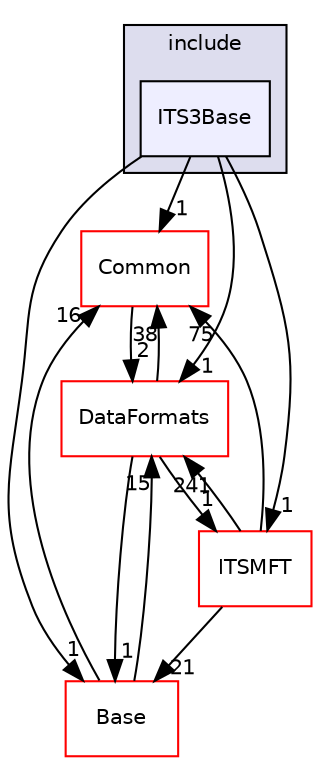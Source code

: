 digraph "/home/travis/build/AliceO2Group/AliceO2/Detectors/Upgrades/IT3/base/include/ITS3Base" {
  bgcolor=transparent;
  compound=true
  node [ fontsize="10", fontname="Helvetica"];
  edge [ labelfontsize="10", labelfontname="Helvetica"];
  subgraph clusterdir_1bbf2892a220cb5524662d6cf98f68a0 {
    graph [ bgcolor="#ddddee", pencolor="black", label="include" fontname="Helvetica", fontsize="10", URL="dir_1bbf2892a220cb5524662d6cf98f68a0.html"]
  dir_a0b01f41fc050484a70459e7a41794d5 [shape=box, label="ITS3Base", style="filled", fillcolor="#eeeeff", pencolor="black", URL="dir_a0b01f41fc050484a70459e7a41794d5.html"];
  }
  dir_4ab6b4cc6a7edbff49100e9123df213f [shape=box label="Common" color="red" URL="dir_4ab6b4cc6a7edbff49100e9123df213f.html"];
  dir_37c90836491b695b472bf98d1be8336b [shape=box label="Base" color="red" URL="dir_37c90836491b695b472bf98d1be8336b.html"];
  dir_1306292b77b40360479b729ac9ee7efe [shape=box label="ITSMFT" color="red" URL="dir_1306292b77b40360479b729ac9ee7efe.html"];
  dir_2171f7ec022c5423887b07c69b2f5b48 [shape=box label="DataFormats" color="red" URL="dir_2171f7ec022c5423887b07c69b2f5b48.html"];
  dir_4ab6b4cc6a7edbff49100e9123df213f->dir_2171f7ec022c5423887b07c69b2f5b48 [headlabel="2", labeldistance=1.5 headhref="dir_000036_000090.html"];
  dir_37c90836491b695b472bf98d1be8336b->dir_4ab6b4cc6a7edbff49100e9123df213f [headlabel="16", labeldistance=1.5 headhref="dir_000293_000036.html"];
  dir_37c90836491b695b472bf98d1be8336b->dir_2171f7ec022c5423887b07c69b2f5b48 [headlabel="15", labeldistance=1.5 headhref="dir_000293_000090.html"];
  dir_1306292b77b40360479b729ac9ee7efe->dir_4ab6b4cc6a7edbff49100e9123df213f [headlabel="75", labeldistance=1.5 headhref="dir_000053_000036.html"];
  dir_1306292b77b40360479b729ac9ee7efe->dir_37c90836491b695b472bf98d1be8336b [headlabel="21", labeldistance=1.5 headhref="dir_000053_000293.html"];
  dir_1306292b77b40360479b729ac9ee7efe->dir_2171f7ec022c5423887b07c69b2f5b48 [headlabel="241", labeldistance=1.5 headhref="dir_000053_000090.html"];
  dir_a0b01f41fc050484a70459e7a41794d5->dir_4ab6b4cc6a7edbff49100e9123df213f [headlabel="1", labeldistance=1.5 headhref="dir_000545_000036.html"];
  dir_a0b01f41fc050484a70459e7a41794d5->dir_37c90836491b695b472bf98d1be8336b [headlabel="1", labeldistance=1.5 headhref="dir_000545_000293.html"];
  dir_a0b01f41fc050484a70459e7a41794d5->dir_1306292b77b40360479b729ac9ee7efe [headlabel="1", labeldistance=1.5 headhref="dir_000545_000053.html"];
  dir_a0b01f41fc050484a70459e7a41794d5->dir_2171f7ec022c5423887b07c69b2f5b48 [headlabel="1", labeldistance=1.5 headhref="dir_000545_000090.html"];
  dir_2171f7ec022c5423887b07c69b2f5b48->dir_4ab6b4cc6a7edbff49100e9123df213f [headlabel="38", labeldistance=1.5 headhref="dir_000090_000036.html"];
  dir_2171f7ec022c5423887b07c69b2f5b48->dir_37c90836491b695b472bf98d1be8336b [headlabel="1", labeldistance=1.5 headhref="dir_000090_000293.html"];
  dir_2171f7ec022c5423887b07c69b2f5b48->dir_1306292b77b40360479b729ac9ee7efe [headlabel="1", labeldistance=1.5 headhref="dir_000090_000053.html"];
}
